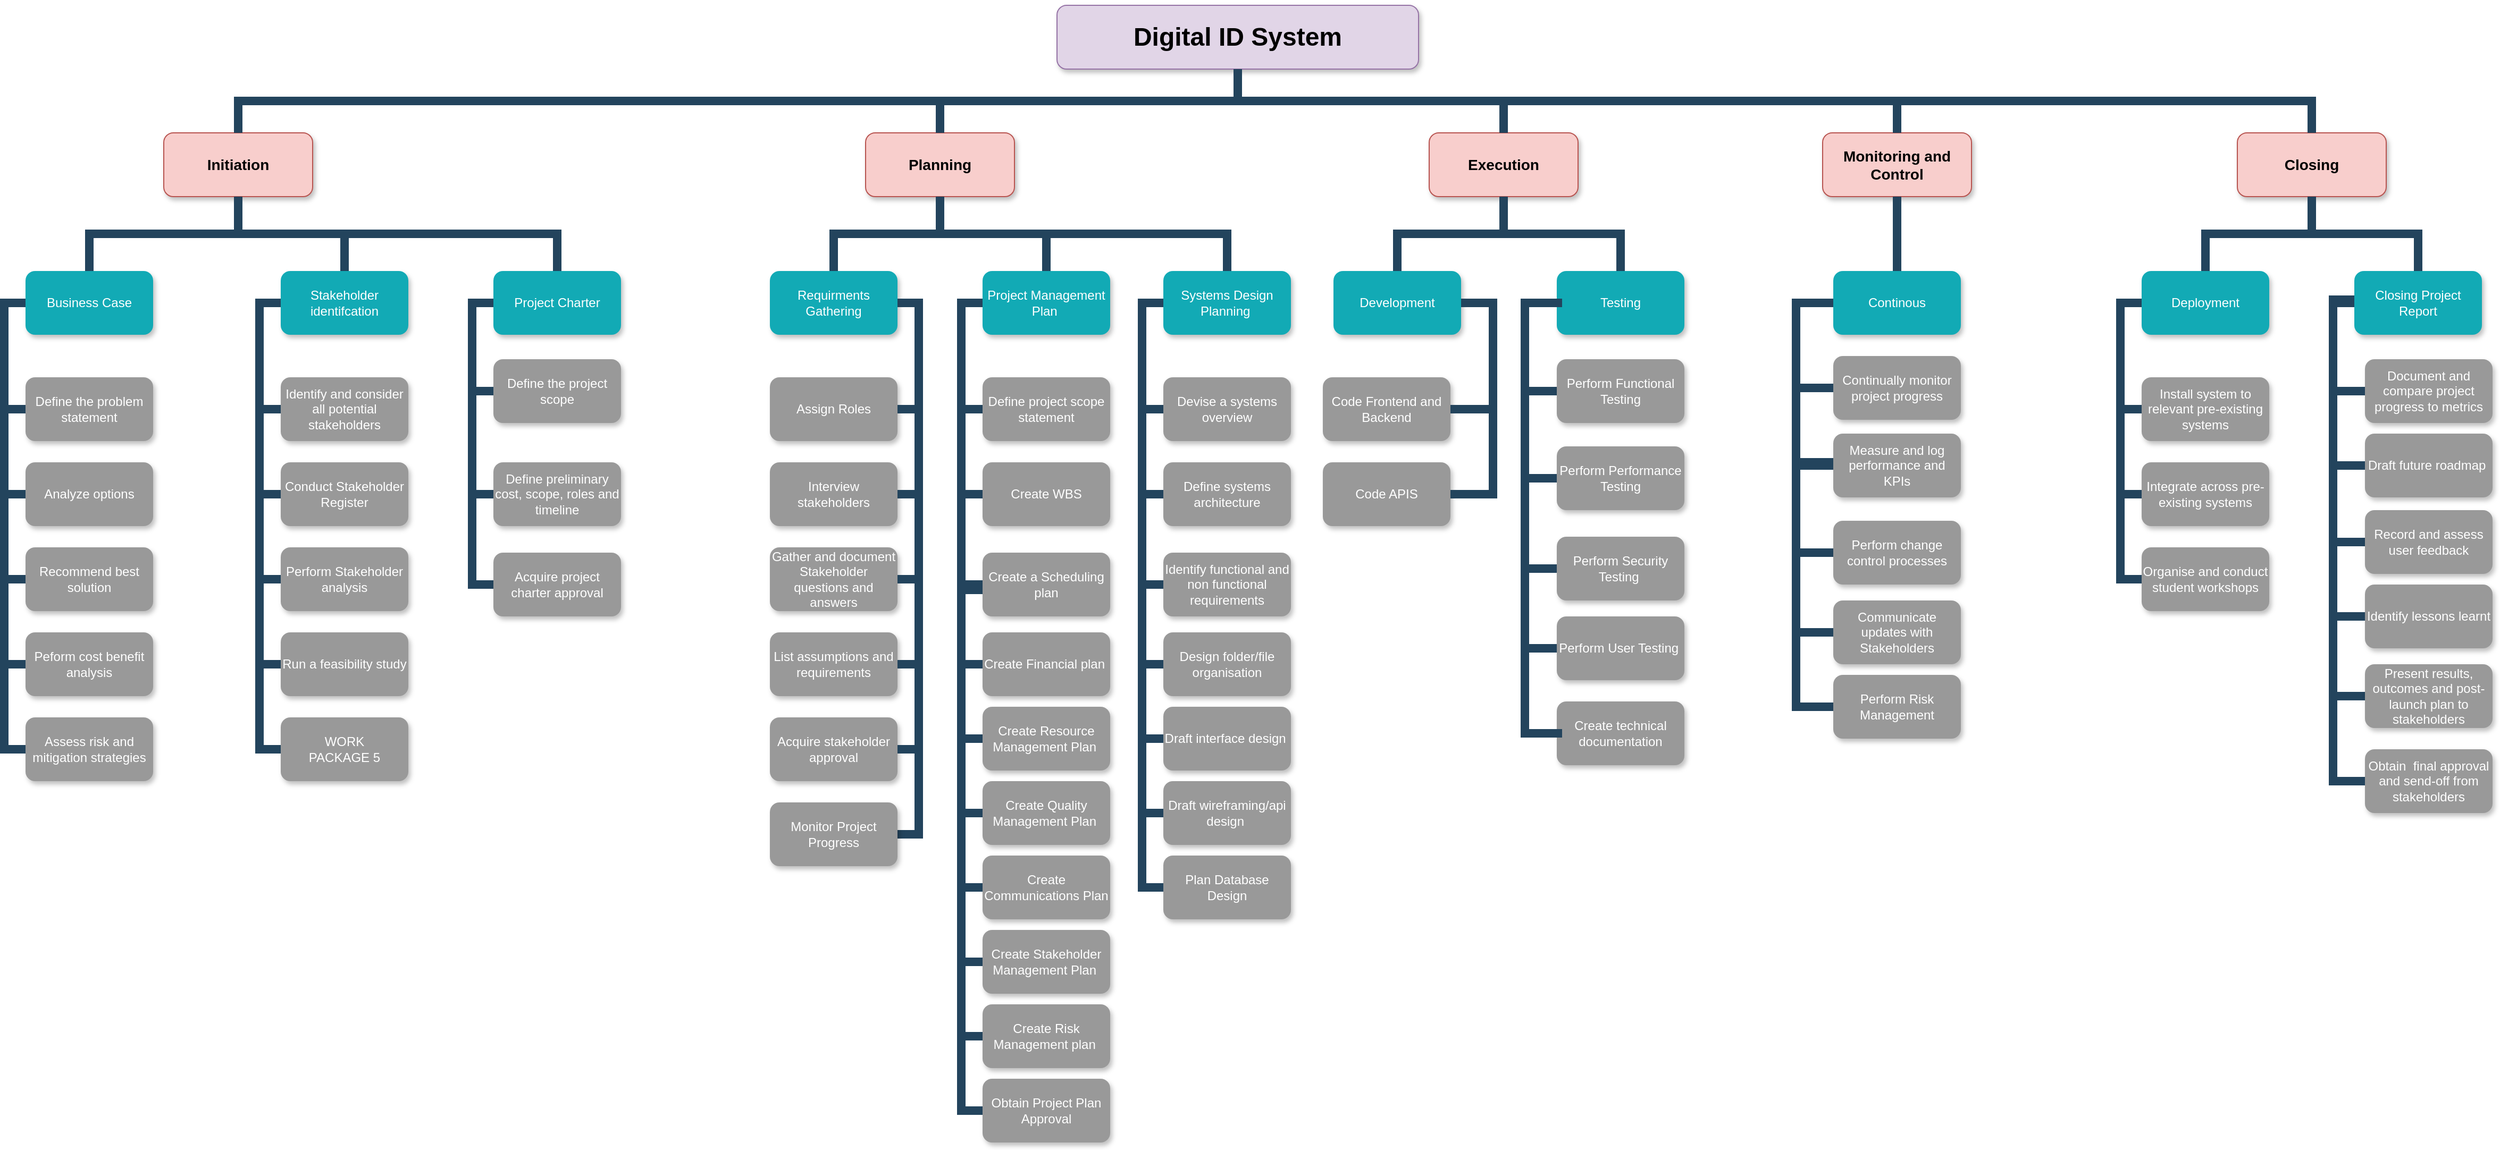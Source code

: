 <mxfile version="28.2.3">
  <diagram name="Page-1" id="64c3da0e-402f-94eb-ee01-a36477274f13">
    <mxGraphModel dx="2824" dy="1470" grid="1" gridSize="10" guides="1" tooltips="1" connect="1" arrows="1" fold="1" page="1" pageScale="1" pageWidth="1169" pageHeight="826" background="none" math="0" shadow="0">
      <root>
        <mxCell id="0" />
        <mxCell id="1" parent="0" />
        <mxCell id="2" value="Digital ID System" style="whiteSpace=wrap;rounded=1;shadow=1;fillColor=#e1d5e7;strokeColor=#9673a6;fontStyle=1;fontSize=24" parent="1" vertex="1">
          <mxGeometry x="1000" y="50" width="340" height="60" as="geometry" />
        </mxCell>
        <mxCell id="3" value="Initiation" style="whiteSpace=wrap;rounded=1;fillColor=#f8cecc;strokeColor=#b85450;shadow=1;fontStyle=1;fontSize=14" parent="1" vertex="1">
          <mxGeometry x="160" y="170.0" width="140" height="60" as="geometry" />
        </mxCell>
        <mxCell id="4" value="Planning" style="whiteSpace=wrap;rounded=1;fillColor=#f8cecc;strokeColor=#b85450;shadow=1;fontStyle=1;fontSize=14" parent="1" vertex="1">
          <mxGeometry x="820" y="170.0" width="140" height="60" as="geometry" />
        </mxCell>
        <mxCell id="6" value="Execution" style="whiteSpace=wrap;rounded=1;fillColor=#f8cecc;strokeColor=#b85450;shadow=1;fontStyle=1;fontSize=14" parent="1" vertex="1">
          <mxGeometry x="1350" y="170.0" width="140" height="60" as="geometry" />
        </mxCell>
        <mxCell id="7" value="Closing" style="whiteSpace=wrap;rounded=1;fillColor=#f8cecc;strokeColor=#b85450;shadow=1;fontStyle=1;fontSize=14" parent="1" vertex="1">
          <mxGeometry x="2110" y="170.0" width="140" height="60" as="geometry" />
        </mxCell>
        <mxCell id="10" value="Business Case" style="whiteSpace=wrap;rounded=1;fillColor=#12AAB5;strokeColor=none;shadow=1;fontColor=#FFFFFF;" parent="1" vertex="1">
          <mxGeometry x="30" y="300.0" width="120" height="60" as="geometry" />
        </mxCell>
        <mxCell id="12" value="Stakeholder identifcation" style="whiteSpace=wrap;rounded=1;fillColor=#12AAB5;strokeColor=none;shadow=1;fontColor=#FFFFFF;" parent="1" vertex="1">
          <mxGeometry x="270" y="300.0" width="120" height="60" as="geometry" />
        </mxCell>
        <mxCell id="23" value="Define the problem statement" style="whiteSpace=wrap;rounded=1;fillColor=#999999;strokeColor=none;shadow=1;fontColor=#FFFFFF;fontStyle=0" parent="1" vertex="1">
          <mxGeometry x="30.0" y="400.0" width="120" height="60" as="geometry" />
        </mxCell>
        <mxCell id="24" value="Analyze options" style="whiteSpace=wrap;rounded=1;fillColor=#999999;strokeColor=none;shadow=1;fontColor=#FFFFFF;fontStyle=0" parent="1" vertex="1">
          <mxGeometry x="30.0" y="480.0" width="120" height="60" as="geometry" />
        </mxCell>
        <mxCell id="25" value="Recommend best solution" style="whiteSpace=wrap;rounded=1;fillColor=#999999;strokeColor=none;shadow=1;fontColor=#FFFFFF;fontStyle=0" parent="1" vertex="1">
          <mxGeometry x="30.0" y="560.0" width="120" height="60" as="geometry" />
        </mxCell>
        <mxCell id="26" value="Peform cost benefit analysis" style="whiteSpace=wrap;rounded=1;fillColor=#999999;strokeColor=none;shadow=1;fontColor=#FFFFFF;fontStyle=0" parent="1" vertex="1">
          <mxGeometry x="30.0" y="640.0" width="120" height="60" as="geometry" />
        </mxCell>
        <mxCell id="27" value="Assess risk and mitigation strategies" style="whiteSpace=wrap;rounded=1;fillColor=#999999;strokeColor=none;shadow=1;fontColor=#FFFFFF;fontStyle=0" parent="1" vertex="1">
          <mxGeometry x="30.0" y="720.0" width="120" height="60" as="geometry" />
        </mxCell>
        <mxCell id="38" value="Identify and consider all potential stakeholders" style="whiteSpace=wrap;rounded=1;fillColor=#999999;strokeColor=none;shadow=1;fontColor=#FFFFFF;fontStyle=0" parent="1" vertex="1">
          <mxGeometry x="270.0" y="400.0" width="120" height="60" as="geometry" />
        </mxCell>
        <mxCell id="39" value="Conduct Stakeholder Register" style="whiteSpace=wrap;rounded=1;fillColor=#999999;strokeColor=none;shadow=1;fontColor=#FFFFFF;fontStyle=0" parent="1" vertex="1">
          <mxGeometry x="270.0" y="480.0" width="120" height="60" as="geometry" />
        </mxCell>
        <mxCell id="40" value="Perform Stakeholder analysis" style="whiteSpace=wrap;rounded=1;fillColor=#999999;strokeColor=none;shadow=1;fontColor=#FFFFFF;fontStyle=0" parent="1" vertex="1">
          <mxGeometry x="270.0" y="560.0" width="120" height="60" as="geometry" />
        </mxCell>
        <mxCell id="41" value="Run a feasibility study" style="whiteSpace=wrap;rounded=1;fillColor=#999999;strokeColor=none;shadow=1;fontColor=#FFFFFF;fontStyle=0" parent="1" vertex="1">
          <mxGeometry x="270.0" y="640.0" width="120" height="60" as="geometry" />
        </mxCell>
        <mxCell id="42" value="WORK&#xa;PACKAGE 5" style="whiteSpace=wrap;rounded=1;fillColor=#999999;strokeColor=none;shadow=1;fontColor=#FFFFFF;fontStyle=0" parent="1" vertex="1">
          <mxGeometry x="270" y="720.0" width="120" height="60" as="geometry" />
        </mxCell>
        <mxCell id="43" value="Requirments Gathering" style="whiteSpace=wrap;rounded=1;fillColor=#12AAB5;strokeColor=none;shadow=1;fontColor=#FFFFFF;" parent="1" vertex="1">
          <mxGeometry x="730.0" y="300.0" width="120" height="60" as="geometry" />
        </mxCell>
        <mxCell id="44" value="Project Management Plan " style="whiteSpace=wrap;rounded=1;fillColor=#12AAB5;strokeColor=none;shadow=1;fontColor=#FFFFFF;" parent="1" vertex="1">
          <mxGeometry x="930.0" y="300.0" width="120" height="60" as="geometry" />
        </mxCell>
        <mxCell id="45" value="Assign Roles" style="whiteSpace=wrap;rounded=1;fillColor=#999999;strokeColor=none;shadow=1;fontColor=#FFFFFF;fontStyle=0" parent="1" vertex="1">
          <mxGeometry x="730.0" y="400.0" width="120" height="60" as="geometry" />
        </mxCell>
        <mxCell id="46" value="Interview stakeholders" style="whiteSpace=wrap;rounded=1;fillColor=#999999;strokeColor=none;shadow=1;fontColor=#FFFFFF;fontStyle=0" parent="1" vertex="1">
          <mxGeometry x="730.0" y="480.0" width="120" height="60" as="geometry" />
        </mxCell>
        <mxCell id="47" value="Gather and document Stakeholder questions and answers" style="whiteSpace=wrap;rounded=1;fillColor=#999999;strokeColor=none;shadow=1;fontColor=#FFFFFF;fontStyle=0" parent="1" vertex="1">
          <mxGeometry x="730.0" y="560.0" width="120" height="60" as="geometry" />
        </mxCell>
        <mxCell id="48" value="List assumptions and requirements" style="whiteSpace=wrap;rounded=1;fillColor=#999999;strokeColor=none;shadow=1;fontColor=#FFFFFF;fontStyle=0" parent="1" vertex="1">
          <mxGeometry x="730" y="640.0" width="120" height="60" as="geometry" />
        </mxCell>
        <mxCell id="49" value="Acquire stakeholder approval" style="whiteSpace=wrap;rounded=1;fillColor=#999999;strokeColor=none;shadow=1;fontColor=#FFFFFF;fontStyle=0" parent="1" vertex="1">
          <mxGeometry x="730.0" y="720.0" width="120" height="60" as="geometry" />
        </mxCell>
        <mxCell id="50" value="Define project scope statement" style="whiteSpace=wrap;rounded=1;fillColor=#999999;strokeColor=none;shadow=1;fontColor=#FFFFFF;fontStyle=0" parent="1" vertex="1">
          <mxGeometry x="930.0" y="400.0" width="120" height="60" as="geometry" />
        </mxCell>
        <mxCell id="51" value="Create WBS" style="whiteSpace=wrap;rounded=1;fillColor=#999999;strokeColor=none;shadow=1;fontColor=#FFFFFF;fontStyle=0" parent="1" vertex="1">
          <mxGeometry x="930.0" y="480.0" width="120" height="60" as="geometry" />
        </mxCell>
        <mxCell id="52" value="Create Communications Plan" style="whiteSpace=wrap;rounded=1;fillColor=#999999;strokeColor=none;shadow=1;fontColor=#FFFFFF;fontStyle=0" parent="1" vertex="1">
          <mxGeometry x="930.0" y="850.0" width="120" height="60" as="geometry" />
        </mxCell>
        <mxCell id="53" value="Create Financial plan " style="whiteSpace=wrap;rounded=1;fillColor=#999999;strokeColor=none;shadow=1;fontColor=#FFFFFF;fontStyle=0" parent="1" vertex="1">
          <mxGeometry x="930.0" y="640.0" width="120" height="60" as="geometry" />
        </mxCell>
        <mxCell id="54" value="Create a Scheduling plan" style="whiteSpace=wrap;rounded=1;fillColor=#999999;strokeColor=none;shadow=1;fontColor=#FFFFFF;fontStyle=0" parent="1" vertex="1">
          <mxGeometry x="930.0" y="565.0" width="120" height="60" as="geometry" />
        </mxCell>
        <mxCell id="103" value="" style="edgeStyle=elbowEdgeStyle;elbow=vertical;rounded=0;fontColor=#000000;endArrow=none;endFill=0;strokeWidth=8;strokeColor=#23445D;" parent="1" source="3" target="10" edge="1">
          <mxGeometry width="100" height="100" relative="1" as="geometry">
            <mxPoint x="20" y="290" as="sourcePoint" />
            <mxPoint x="120" y="190" as="targetPoint" />
          </mxGeometry>
        </mxCell>
        <mxCell id="104" value="" style="edgeStyle=elbowEdgeStyle;elbow=vertical;rounded=0;fontColor=#000000;endArrow=none;endFill=0;strokeWidth=8;strokeColor=#23445D;" parent="1" source="3" target="12" edge="1">
          <mxGeometry width="100" height="100" relative="1" as="geometry">
            <mxPoint x="360" y="290" as="sourcePoint" />
            <mxPoint x="460" y="190" as="targetPoint" />
          </mxGeometry>
        </mxCell>
        <mxCell id="105" value="" style="edgeStyle=elbowEdgeStyle;elbow=horizontal;rounded=0;fontColor=#000000;endArrow=none;endFill=0;strokeWidth=8;strokeColor=#23445D;" parent="1" source="10" target="23" edge="1">
          <mxGeometry width="100" height="100" relative="1" as="geometry">
            <mxPoint x="-30" y="480" as="sourcePoint" />
            <mxPoint x="70" y="380" as="targetPoint" />
            <Array as="points">
              <mxPoint x="10" y="380" />
            </Array>
          </mxGeometry>
        </mxCell>
        <mxCell id="106" value="" style="edgeStyle=elbowEdgeStyle;elbow=horizontal;rounded=0;fontColor=#000000;endArrow=none;endFill=0;strokeWidth=8;strokeColor=#23445D;" parent="1" source="10" target="24" edge="1">
          <mxGeometry width="100" height="100" relative="1" as="geometry">
            <mxPoint x="40" y="340" as="sourcePoint" />
            <mxPoint x="40" y="440" as="targetPoint" />
            <Array as="points">
              <mxPoint x="10" y="400" />
            </Array>
          </mxGeometry>
        </mxCell>
        <mxCell id="107" value="" style="edgeStyle=elbowEdgeStyle;elbow=horizontal;rounded=0;fontColor=#000000;endArrow=none;endFill=0;strokeWidth=8;strokeColor=#23445D;" parent="1" source="10" target="27" edge="1">
          <mxGeometry width="100" height="100" relative="1" as="geometry">
            <mxPoint x="40" y="340" as="sourcePoint" />
            <mxPoint x="40" y="440" as="targetPoint" />
            <Array as="points">
              <mxPoint x="10" y="540" />
            </Array>
          </mxGeometry>
        </mxCell>
        <mxCell id="109" value="" style="edgeStyle=elbowEdgeStyle;elbow=horizontal;rounded=0;fontColor=#000000;endArrow=none;endFill=0;strokeWidth=8;strokeColor=#23445D;" parent="1" source="10" target="26" edge="1">
          <mxGeometry width="100" height="100" relative="1" as="geometry">
            <mxPoint x="60" y="360" as="sourcePoint" />
            <mxPoint x="60" y="460" as="targetPoint" />
            <Array as="points">
              <mxPoint x="10" y="410" />
            </Array>
          </mxGeometry>
        </mxCell>
        <mxCell id="110" value="" style="edgeStyle=elbowEdgeStyle;elbow=horizontal;rounded=0;fontColor=#000000;endArrow=none;endFill=0;strokeWidth=8;strokeColor=#23445D;" parent="1" source="10" target="25" edge="1">
          <mxGeometry width="100" height="100" relative="1" as="geometry">
            <mxPoint x="70" y="370" as="sourcePoint" />
            <mxPoint x="70" y="470" as="targetPoint" />
            <Array as="points">
              <mxPoint x="10" y="430" />
            </Array>
          </mxGeometry>
        </mxCell>
        <mxCell id="111" value="" style="edgeStyle=elbowEdgeStyle;elbow=horizontal;rounded=0;fontColor=#000000;endArrow=none;endFill=0;strokeWidth=8;strokeColor=#23445D;" parent="1" target="38" edge="1">
          <mxGeometry width="100" height="100" relative="1" as="geometry">
            <mxPoint x="260" y="330.0" as="sourcePoint" />
            <mxPoint x="260" y="430.0" as="targetPoint" />
            <Array as="points">
              <mxPoint x="250" y="380" />
            </Array>
          </mxGeometry>
        </mxCell>
        <mxCell id="112" value="" style="edgeStyle=elbowEdgeStyle;elbow=horizontal;rounded=0;fontColor=#000000;endArrow=none;endFill=0;strokeWidth=8;strokeColor=#23445D;" parent="1" source="12" target="39" edge="1">
          <mxGeometry width="100" height="100" relative="1" as="geometry">
            <mxPoint x="260" y="330.0" as="sourcePoint" />
            <mxPoint x="260" y="510.0" as="targetPoint" />
            <Array as="points">
              <mxPoint x="250" y="420" />
            </Array>
          </mxGeometry>
        </mxCell>
        <mxCell id="113" value="" style="edgeStyle=elbowEdgeStyle;elbow=horizontal;rounded=0;fontColor=#000000;endArrow=none;endFill=0;strokeWidth=8;strokeColor=#23445D;" parent="1" source="12" target="42" edge="1">
          <mxGeometry width="100" height="100" relative="1" as="geometry">
            <mxPoint x="260" y="330.0" as="sourcePoint" />
            <mxPoint x="260.0" y="750.0" as="targetPoint" />
            <Array as="points">
              <mxPoint x="250" y="540" />
            </Array>
          </mxGeometry>
        </mxCell>
        <mxCell id="114" value="" style="edgeStyle=elbowEdgeStyle;elbow=horizontal;rounded=0;fontColor=#000000;endArrow=none;endFill=0;strokeWidth=8;strokeColor=#23445D;" parent="1" source="12" target="41" edge="1">
          <mxGeometry width="100" height="100" relative="1" as="geometry">
            <mxPoint x="260" y="330.0" as="sourcePoint" />
            <mxPoint x="260.0" y="670.0" as="targetPoint" />
            <Array as="points">
              <mxPoint x="250" y="500" />
            </Array>
          </mxGeometry>
        </mxCell>
        <mxCell id="115" value="" style="edgeStyle=elbowEdgeStyle;elbow=horizontal;rounded=0;fontColor=#000000;endArrow=none;endFill=0;strokeWidth=8;strokeColor=#23445D;" parent="1" source="12" target="40" edge="1">
          <mxGeometry width="100" height="100" relative="1" as="geometry">
            <mxPoint x="260" y="330.0" as="sourcePoint" />
            <mxPoint x="260" y="590.0" as="targetPoint" />
            <Array as="points">
              <mxPoint x="250" y="460" />
            </Array>
          </mxGeometry>
        </mxCell>
        <mxCell id="116" value="" style="edgeStyle=elbowEdgeStyle;elbow=vertical;rounded=0;fontColor=#000000;endArrow=none;endFill=0;strokeWidth=8;strokeColor=#23445D;" parent="1" source="4" target="43" edge="1">
          <mxGeometry width="100" height="100" relative="1" as="geometry">
            <mxPoint x="530" y="240.0" as="sourcePoint" />
            <mxPoint x="430" y="310" as="targetPoint" />
          </mxGeometry>
        </mxCell>
        <mxCell id="117" value="" style="edgeStyle=elbowEdgeStyle;elbow=vertical;rounded=0;fontColor=#000000;endArrow=none;endFill=0;strokeWidth=8;strokeColor=#23445D;" parent="1" source="4" target="44" edge="1">
          <mxGeometry width="100" height="100" relative="1" as="geometry">
            <mxPoint x="530" y="240.0" as="sourcePoint" />
            <mxPoint x="630" y="310" as="targetPoint" />
          </mxGeometry>
        </mxCell>
        <mxCell id="118" value="" style="edgeStyle=elbowEdgeStyle;elbow=horizontal;rounded=0;fontColor=#000000;endArrow=none;endFill=0;strokeWidth=8;strokeColor=#23445D;" parent="1" source="43" target="45" edge="1">
          <mxGeometry width="100" height="100" relative="1" as="geometry">
            <mxPoint x="870" y="330.0" as="sourcePoint" />
            <mxPoint x="880.0" y="430" as="targetPoint" />
            <Array as="points">
              <mxPoint x="870" y="380" />
            </Array>
          </mxGeometry>
        </mxCell>
        <mxCell id="119" value="" style="edgeStyle=elbowEdgeStyle;elbow=horizontal;rounded=0;fontColor=#000000;endArrow=none;endFill=0;strokeWidth=8;strokeColor=#23445D;" parent="1" source="43" target="46" edge="1">
          <mxGeometry width="100" height="100" relative="1" as="geometry">
            <mxPoint x="880" y="330" as="sourcePoint" />
            <mxPoint x="880.0" y="510" as="targetPoint" />
            <Array as="points">
              <mxPoint x="870" y="420" />
            </Array>
          </mxGeometry>
        </mxCell>
        <mxCell id="120" value="" style="edgeStyle=elbowEdgeStyle;elbow=horizontal;rounded=0;fontColor=#000000;endArrow=none;endFill=0;strokeWidth=8;strokeColor=#23445D;" parent="1" source="43" target="49" edge="1">
          <mxGeometry width="100" height="100" relative="1" as="geometry">
            <mxPoint x="880" y="330" as="sourcePoint" />
            <mxPoint x="880" y="750" as="targetPoint" />
            <Array as="points">
              <mxPoint x="870" y="550" />
            </Array>
          </mxGeometry>
        </mxCell>
        <mxCell id="121" value="" style="edgeStyle=elbowEdgeStyle;elbow=horizontal;rounded=0;fontColor=#000000;endArrow=none;endFill=0;strokeWidth=8;strokeColor=#23445D;" parent="1" source="43" target="48" edge="1">
          <mxGeometry width="100" height="100" relative="1" as="geometry">
            <mxPoint x="880" y="330" as="sourcePoint" />
            <mxPoint x="880" y="670" as="targetPoint" />
            <Array as="points">
              <mxPoint x="870" y="500" />
            </Array>
          </mxGeometry>
        </mxCell>
        <mxCell id="122" value="" style="edgeStyle=elbowEdgeStyle;elbow=horizontal;rounded=0;fontColor=#000000;endArrow=none;endFill=0;strokeWidth=8;strokeColor=#23445D;" parent="1" source="43" target="47" edge="1">
          <mxGeometry width="100" height="100" relative="1" as="geometry">
            <mxPoint x="880" y="330" as="sourcePoint" />
            <mxPoint x="880.0" y="590" as="targetPoint" />
            <Array as="points">
              <mxPoint x="870" y="470" />
            </Array>
          </mxGeometry>
        </mxCell>
        <mxCell id="123" value="" style="edgeStyle=elbowEdgeStyle;elbow=horizontal;rounded=0;fontColor=#000000;endArrow=none;endFill=0;strokeWidth=8;strokeColor=#23445D;" parent="1" source="44" target="50" edge="1">
          <mxGeometry width="100" height="100" relative="1" as="geometry">
            <mxPoint x="900" y="330.0" as="sourcePoint" />
            <mxPoint x="910.0" y="430" as="targetPoint" />
            <Array as="points">
              <mxPoint x="910" y="380" />
            </Array>
          </mxGeometry>
        </mxCell>
        <mxCell id="124" value="" style="edgeStyle=elbowEdgeStyle;elbow=horizontal;rounded=0;fontColor=#000000;endArrow=none;endFill=0;strokeWidth=8;strokeColor=#23445D;" parent="1" source="44" target="51" edge="1">
          <mxGeometry width="100" height="100" relative="1" as="geometry">
            <mxPoint x="910" y="330" as="sourcePoint" />
            <mxPoint x="910.0" y="510" as="targetPoint" />
            <Array as="points">
              <mxPoint x="910" y="420" />
            </Array>
          </mxGeometry>
        </mxCell>
        <mxCell id="125" value="" style="edgeStyle=elbowEdgeStyle;elbow=horizontal;rounded=0;fontColor=#000000;endArrow=none;endFill=0;strokeWidth=8;strokeColor=#23445D;entryX=0;entryY=0.5;entryDx=0;entryDy=0;" parent="1" source="44" target="UDm7uPqvjJfqhUoOwtDz-242" edge="1">
          <mxGeometry width="100" height="100" relative="1" as="geometry">
            <mxPoint x="910" y="330" as="sourcePoint" />
            <mxPoint x="920" y="740" as="targetPoint" />
            <Array as="points">
              <mxPoint x="910" y="540" />
            </Array>
          </mxGeometry>
        </mxCell>
        <mxCell id="126" value="" style="edgeStyle=elbowEdgeStyle;elbow=horizontal;rounded=0;fontColor=#000000;endArrow=none;endFill=0;strokeWidth=8;strokeColor=#23445D;" parent="1" source="44" target="53" edge="1">
          <mxGeometry width="100" height="100" relative="1" as="geometry">
            <mxPoint x="910" y="330" as="sourcePoint" />
            <mxPoint x="910" y="670" as="targetPoint" />
            <Array as="points">
              <mxPoint x="910" y="500" />
            </Array>
          </mxGeometry>
        </mxCell>
        <mxCell id="127" value="" style="edgeStyle=elbowEdgeStyle;elbow=horizontal;rounded=0;fontColor=#000000;endArrow=none;endFill=0;strokeWidth=8;strokeColor=#23445D;entryX=0;entryY=0.5;entryDx=0;entryDy=0;" parent="1" source="44" target="54" edge="1">
          <mxGeometry width="100" height="100" relative="1" as="geometry">
            <mxPoint x="910" y="330" as="sourcePoint" />
            <mxPoint x="930" y="595" as="targetPoint" />
            <Array as="points">
              <mxPoint x="910" y="470" />
            </Array>
          </mxGeometry>
        </mxCell>
        <mxCell id="134" value="Development" style="whiteSpace=wrap;rounded=1;fillColor=#12AAB5;strokeColor=none;shadow=1;fontColor=#FFFFFF;" parent="1" vertex="1">
          <mxGeometry x="1260.0" y="300.0" width="120" height="60" as="geometry" />
        </mxCell>
        <mxCell id="140" value="Code Frontend and Backend" style="whiteSpace=wrap;rounded=1;fillColor=#999999;strokeColor=none;shadow=1;fontColor=#FFFFFF;fontStyle=0" parent="1" vertex="1">
          <mxGeometry x="1250.0" y="400.0" width="120" height="60" as="geometry" />
        </mxCell>
        <mxCell id="141" value="Code APIS" style="whiteSpace=wrap;rounded=1;fillColor=#999999;strokeColor=none;shadow=1;fontColor=#FFFFFF;fontStyle=0" parent="1" vertex="1">
          <mxGeometry x="1250.0" y="480.0" width="120" height="60" as="geometry" />
        </mxCell>
        <mxCell id="150" value="" style="edgeStyle=elbowEdgeStyle;elbow=horizontal;rounded=0;fontColor=#000000;endArrow=none;endFill=0;strokeWidth=8;strokeColor=#23445D;" parent="1" source="134" target="140" edge="1">
          <mxGeometry width="100" height="100" relative="1" as="geometry">
            <mxPoint x="1430" y="330.0" as="sourcePoint" />
            <mxPoint x="1440.0" y="430" as="targetPoint" />
            <Array as="points">
              <mxPoint x="1410" y="370" />
              <mxPoint x="1440" y="380" />
            </Array>
          </mxGeometry>
        </mxCell>
        <mxCell id="151" value="" style="edgeStyle=elbowEdgeStyle;elbow=horizontal;rounded=0;fontColor=#000000;endArrow=none;endFill=0;strokeWidth=8;strokeColor=#23445D;" parent="1" source="134" target="141" edge="1">
          <mxGeometry width="100" height="100" relative="1" as="geometry">
            <mxPoint x="1440" y="330" as="sourcePoint" />
            <mxPoint x="1440.0" y="510" as="targetPoint" />
            <Array as="points">
              <mxPoint x="1410" y="330" />
              <mxPoint x="1440" y="420" />
            </Array>
          </mxGeometry>
        </mxCell>
        <mxCell id="155" value="Deployment" style="whiteSpace=wrap;rounded=1;fillColor=#12AAB5;strokeColor=none;shadow=1;fontColor=#FFFFFF;" parent="1" vertex="1">
          <mxGeometry x="2020.0" y="300.0" width="120" height="60" as="geometry" />
        </mxCell>
        <mxCell id="156" value="Closing Project Report" style="whiteSpace=wrap;rounded=1;fillColor=#12AAB5;strokeColor=none;shadow=1;fontColor=#FFFFFF;" parent="1" vertex="1">
          <mxGeometry x="2220" y="300.0" width="120" height="60" as="geometry" />
        </mxCell>
        <mxCell id="157" value="Install system to relevant pre-existing systems" style="whiteSpace=wrap;rounded=1;fillColor=#999999;strokeColor=none;shadow=1;fontColor=#FFFFFF;fontStyle=0" parent="1" vertex="1">
          <mxGeometry x="2020.0" y="400.0" width="120" height="60" as="geometry" />
        </mxCell>
        <mxCell id="158" value="Integrate across pre-existing systems" style="whiteSpace=wrap;rounded=1;fillColor=#999999;strokeColor=none;shadow=1;fontColor=#FFFFFF;fontStyle=0" parent="1" vertex="1">
          <mxGeometry x="2020" y="480.0" width="120" height="60" as="geometry" />
        </mxCell>
        <mxCell id="159" value="Organise and conduct student workshops" style="whiteSpace=wrap;rounded=1;fillColor=#999999;strokeColor=none;shadow=1;fontColor=#FFFFFF;fontStyle=0" parent="1" vertex="1">
          <mxGeometry x="2020.0" y="560.0" width="120" height="60" as="geometry" />
        </mxCell>
        <mxCell id="162" value="Document and compare project progress to metrics" style="whiteSpace=wrap;rounded=1;fillColor=#999999;strokeColor=none;shadow=1;fontColor=#FFFFFF;fontStyle=0" parent="1" vertex="1">
          <mxGeometry x="2230.0" y="383.0" width="120" height="60" as="geometry" />
        </mxCell>
        <mxCell id="163" value="Identify lessons learnt" style="whiteSpace=wrap;rounded=1;fillColor=#999999;strokeColor=none;shadow=1;fontColor=#FFFFFF;fontStyle=0" parent="1" vertex="1">
          <mxGeometry x="2230.0" y="595.0" width="120" height="60" as="geometry" />
        </mxCell>
        <mxCell id="164" value="Obtain  final approval and send-off from stakeholders" style="whiteSpace=wrap;rounded=1;fillColor=#999999;strokeColor=none;shadow=1;fontColor=#FFFFFF;fontStyle=0" parent="1" vertex="1">
          <mxGeometry x="2230.0" y="750.0" width="120" height="60" as="geometry" />
        </mxCell>
        <mxCell id="167" value="" style="edgeStyle=elbowEdgeStyle;elbow=horizontal;rounded=0;fontColor=#000000;endArrow=none;endFill=0;strokeWidth=8;strokeColor=#23445D;" parent="1" source="155" target="157" edge="1">
          <mxGeometry width="100" height="100" relative="1" as="geometry">
            <mxPoint x="2000" y="330.0" as="sourcePoint" />
            <mxPoint x="2010.0" y="430.0" as="targetPoint" />
            <Array as="points">
              <mxPoint x="2000" y="380.0" />
            </Array>
          </mxGeometry>
        </mxCell>
        <mxCell id="168" value="" style="edgeStyle=elbowEdgeStyle;elbow=horizontal;rounded=0;fontColor=#000000;endArrow=none;endFill=0;strokeWidth=8;strokeColor=#23445D;" parent="1" source="155" target="158" edge="1">
          <mxGeometry width="100" height="100" relative="1" as="geometry">
            <mxPoint x="2010" y="330.0" as="sourcePoint" />
            <mxPoint x="2010.0" y="510.0" as="targetPoint" />
            <Array as="points">
              <mxPoint x="2000" y="420.0" />
            </Array>
          </mxGeometry>
        </mxCell>
        <mxCell id="169" value="" style="edgeStyle=elbowEdgeStyle;elbow=horizontal;rounded=0;fontColor=#000000;endArrow=none;endFill=0;strokeWidth=8;strokeColor=#23445D;" parent="1" source="155" edge="1">
          <mxGeometry width="100" height="100" relative="1" as="geometry">
            <mxPoint x="2010" y="330.0" as="sourcePoint" />
            <mxPoint x="2020" y="590" as="targetPoint" />
            <Array as="points">
              <mxPoint x="2000" y="550.0" />
            </Array>
          </mxGeometry>
        </mxCell>
        <mxCell id="171" value="" style="edgeStyle=elbowEdgeStyle;elbow=horizontal;rounded=0;fontColor=#000000;endArrow=none;endFill=0;strokeWidth=8;strokeColor=#23445D;" parent="1" source="155" target="159" edge="1">
          <mxGeometry width="100" height="100" relative="1" as="geometry">
            <mxPoint x="2010" y="330.0" as="sourcePoint" />
            <mxPoint x="2010.0" y="590.0" as="targetPoint" />
            <Array as="points">
              <mxPoint x="2000" y="470.0" />
            </Array>
          </mxGeometry>
        </mxCell>
        <mxCell id="172" value="" style="edgeStyle=elbowEdgeStyle;elbow=horizontal;rounded=0;fontColor=#000000;endArrow=none;endFill=0;strokeWidth=8;strokeColor=#23445D;" parent="1" source="156" target="162" edge="1">
          <mxGeometry width="100" height="100" relative="1" as="geometry">
            <mxPoint x="2190" y="330.0" as="sourcePoint" />
            <mxPoint x="2200.0" y="430.0" as="targetPoint" />
            <Array as="points">
              <mxPoint x="2200" y="380.0" />
            </Array>
          </mxGeometry>
        </mxCell>
        <mxCell id="173" value="" style="edgeStyle=elbowEdgeStyle;elbow=horizontal;rounded=0;fontColor=#000000;endArrow=none;endFill=0;strokeWidth=8;strokeColor=#23445D;" parent="1" source="156" target="163" edge="1">
          <mxGeometry width="100" height="100" relative="1" as="geometry">
            <mxPoint x="2200" y="330.0" as="sourcePoint" />
            <mxPoint x="2200" y="510.0" as="targetPoint" />
            <Array as="points">
              <mxPoint x="2200" y="420.0" />
            </Array>
          </mxGeometry>
        </mxCell>
        <mxCell id="175" value="" style="edgeStyle=elbowEdgeStyle;elbow=horizontal;rounded=0;fontColor=#000000;endArrow=none;endFill=0;strokeWidth=8;strokeColor=#23445D;entryX=0;entryY=0.5;entryDx=0;entryDy=0;" parent="1" source="156" target="UDm7uPqvjJfqhUoOwtDz-281" edge="1">
          <mxGeometry width="100" height="100" relative="1" as="geometry">
            <mxPoint x="2200" y="330.0" as="sourcePoint" />
            <mxPoint x="2220" y="600" as="targetPoint" />
            <Array as="points">
              <mxPoint x="2200" y="500.0" />
            </Array>
          </mxGeometry>
        </mxCell>
        <mxCell id="176" value="" style="edgeStyle=elbowEdgeStyle;elbow=horizontal;rounded=0;fontColor=#000000;endArrow=none;endFill=0;strokeWidth=8;strokeColor=#23445D;" parent="1" source="156" target="164" edge="1">
          <mxGeometry width="100" height="100" relative="1" as="geometry">
            <mxPoint x="2200" y="330.0" as="sourcePoint" />
            <mxPoint x="2200" y="590.0" as="targetPoint" />
            <Array as="points">
              <mxPoint x="2200" y="470.0" />
            </Array>
          </mxGeometry>
        </mxCell>
        <mxCell id="221" value="" style="edgeStyle=elbowEdgeStyle;elbow=vertical;rounded=0;fontColor=#000000;endArrow=none;endFill=0;strokeWidth=8;strokeColor=#23445D;" parent="1" source="6" edge="1">
          <mxGeometry width="100" height="100" relative="1" as="geometry">
            <mxPoint x="1230" y="270" as="sourcePoint" />
            <mxPoint x="1320" y="300" as="targetPoint" />
          </mxGeometry>
        </mxCell>
        <mxCell id="222" value="" style="edgeStyle=elbowEdgeStyle;elbow=vertical;rounded=0;fontColor=#000000;endArrow=none;endFill=0;strokeWidth=8;strokeColor=#23445D;" parent="1" source="6" target="134" edge="1">
          <mxGeometry width="100" height="100" relative="1" as="geometry">
            <mxPoint x="1480" y="280" as="sourcePoint" />
            <mxPoint x="1580" y="180" as="targetPoint" />
          </mxGeometry>
        </mxCell>
        <mxCell id="223" value="" style="edgeStyle=elbowEdgeStyle;elbow=vertical;rounded=0;fontColor=#000000;endArrow=none;endFill=0;strokeWidth=8;strokeColor=#23445D;" parent="1" source="7" target="155" edge="1">
          <mxGeometry width="100" height="100" relative="1" as="geometry">
            <mxPoint x="2180" y="300" as="sourcePoint" />
            <mxPoint x="2080" y="190" as="targetPoint" />
          </mxGeometry>
        </mxCell>
        <mxCell id="224" value="" style="edgeStyle=elbowEdgeStyle;elbow=vertical;rounded=0;fontColor=#000000;endArrow=none;endFill=0;strokeWidth=8;strokeColor=#23445D;" parent="1" source="7" target="156" edge="1">
          <mxGeometry width="100" height="100" relative="1" as="geometry">
            <mxPoint x="2270" y="290" as="sourcePoint" />
            <mxPoint x="2370" y="190" as="targetPoint" />
          </mxGeometry>
        </mxCell>
        <mxCell id="229" value="" style="edgeStyle=elbowEdgeStyle;elbow=vertical;rounded=0;fontColor=#000000;endArrow=none;endFill=0;strokeWidth=8;strokeColor=#23445D;" parent="1" source="2" target="3" edge="1">
          <mxGeometry width="100" height="100" relative="1" as="geometry">
            <mxPoint x="540" y="140" as="sourcePoint" />
            <mxPoint x="640" y="40" as="targetPoint" />
          </mxGeometry>
        </mxCell>
        <mxCell id="230" value="" style="edgeStyle=elbowEdgeStyle;elbow=vertical;rounded=0;fontColor=#000000;endArrow=none;endFill=0;strokeWidth=8;strokeColor=#23445D;" parent="1" source="2" target="4" edge="1">
          <mxGeometry width="100" height="100" relative="1" as="geometry">
            <mxPoint x="550" y="150" as="sourcePoint" />
            <mxPoint x="650" y="50" as="targetPoint" />
          </mxGeometry>
        </mxCell>
        <mxCell id="231" value="" style="edgeStyle=elbowEdgeStyle;elbow=vertical;rounded=0;fontColor=#000000;endArrow=none;endFill=0;strokeWidth=8;strokeColor=#23445D;" parent="1" source="2" target="6" edge="1">
          <mxGeometry width="100" height="100" relative="1" as="geometry">
            <mxPoint x="560" y="160" as="sourcePoint" />
            <mxPoint x="660" y="60" as="targetPoint" />
          </mxGeometry>
        </mxCell>
        <mxCell id="232" value="" style="edgeStyle=elbowEdgeStyle;elbow=vertical;rounded=0;fontColor=#000000;endArrow=none;endFill=0;strokeWidth=8;strokeColor=#23445D;" parent="1" source="2" target="7" edge="1">
          <mxGeometry width="100" height="100" relative="1" as="geometry">
            <mxPoint x="570" y="170" as="sourcePoint" />
            <mxPoint x="670" y="70" as="targetPoint" />
          </mxGeometry>
        </mxCell>
        <mxCell id="uXlrE-sXu8aR9g4mKxPh-234" value="Project Charter" style="whiteSpace=wrap;html=1;fillColor=#12AAB5;strokeColor=none;fontColor=#FFFFFF;rounded=1;shadow=1;" parent="1" vertex="1">
          <mxGeometry x="470" y="300.0" width="120" height="60" as="geometry" />
        </mxCell>
        <mxCell id="uXlrE-sXu8aR9g4mKxPh-236" value="" style="edgeStyle=elbowEdgeStyle;elbow=vertical;rounded=0;fontColor=#000000;endArrow=none;endFill=0;strokeWidth=8;strokeColor=#23445D;entryX=0.5;entryY=0;entryDx=0;entryDy=0;" parent="1" target="uXlrE-sXu8aR9g4mKxPh-234" edge="1">
          <mxGeometry width="100" height="100" relative="1" as="geometry">
            <mxPoint x="230" y="230" as="sourcePoint" />
            <mxPoint x="340" y="310" as="targetPoint" />
          </mxGeometry>
        </mxCell>
        <mxCell id="uXlrE-sXu8aR9g4mKxPh-237" value="" style="edgeStyle=elbowEdgeStyle;elbow=horizontal;rounded=0;fontColor=#000000;endArrow=none;endFill=0;strokeWidth=8;strokeColor=#23445D;entryX=0;entryY=0.5;entryDx=0;entryDy=0;" parent="1" edge="1" target="UDm7uPqvjJfqhUoOwtDz-234">
          <mxGeometry width="100" height="100" relative="1" as="geometry">
            <mxPoint x="470" y="330" as="sourcePoint" />
            <mxPoint x="470" y="510" as="targetPoint" />
            <Array as="points">
              <mxPoint x="450" y="460" />
            </Array>
          </mxGeometry>
        </mxCell>
        <mxCell id="uXlrE-sXu8aR9g4mKxPh-264" value="Draft future roadmap " style="whiteSpace=wrap;rounded=1;fillColor=#999999;strokeColor=none;shadow=1;fontColor=#FFFFFF;fontStyle=0" parent="1" vertex="1">
          <mxGeometry x="2230" y="453.0" width="120" height="60" as="geometry" />
        </mxCell>
        <mxCell id="uXlrE-sXu8aR9g4mKxPh-288" value="Perform Performance Testing" style="whiteSpace=wrap;rounded=1;fillColor=#999999;strokeColor=none;shadow=1;fontColor=#FFFFFF;fontStyle=0" parent="1" vertex="1">
          <mxGeometry x="1470.0" y="465.0" width="120" height="60" as="geometry" />
        </mxCell>
        <mxCell id="uXlrE-sXu8aR9g4mKxPh-289" value="Perform Security Testing " style="whiteSpace=wrap;rounded=1;fillColor=#999999;strokeColor=none;shadow=1;fontColor=#FFFFFF;fontStyle=0" parent="1" vertex="1">
          <mxGeometry x="1470.0" y="550.0" width="120" height="60" as="geometry" />
        </mxCell>
        <mxCell id="uXlrE-sXu8aR9g4mKxPh-290" value="Perform User Testing " style="whiteSpace=wrap;rounded=1;fillColor=#999999;strokeColor=none;shadow=1;fontColor=#FFFFFF;fontStyle=0" parent="1" vertex="1">
          <mxGeometry x="1470.0" y="625.0" width="120" height="60" as="geometry" />
        </mxCell>
        <mxCell id="uXlrE-sXu8aR9g4mKxPh-291" value="Create technical documentation" style="whiteSpace=wrap;rounded=1;fillColor=#999999;strokeColor=none;shadow=1;fontColor=#FFFFFF;fontStyle=0" parent="1" vertex="1">
          <mxGeometry x="1470.0" y="705.0" width="120" height="60" as="geometry" />
        </mxCell>
        <mxCell id="uXlrE-sXu8aR9g4mKxPh-295" value="" style="edgeStyle=elbowEdgeStyle;elbow=horizontal;rounded=0;fontColor=#000000;endArrow=none;endFill=0;strokeWidth=8;strokeColor=#23445D;exitX=0;exitY=0.5;exitDx=0;exitDy=0;entryX=0;entryY=0.5;entryDx=0;entryDy=0;" parent="1" source="uXlrE-sXu8aR9g4mKxPh-297" target="uXlrE-sXu8aR9g4mKxPh-287" edge="1">
          <mxGeometry width="100" height="100" relative="1" as="geometry">
            <mxPoint x="1450" y="330" as="sourcePoint" />
            <mxPoint x="1570.0" y="720" as="targetPoint" />
            <Array as="points">
              <mxPoint x="1440" y="520" />
            </Array>
          </mxGeometry>
        </mxCell>
        <mxCell id="uXlrE-sXu8aR9g4mKxPh-297" value="Testing" style="whiteSpace=wrap;rounded=1;fillColor=#12AAB5;strokeColor=none;shadow=1;fontColor=#FFFFFF;" parent="1" vertex="1">
          <mxGeometry x="1470.0" y="300.0" width="120" height="60" as="geometry" />
        </mxCell>
        <mxCell id="uXlrE-sXu8aR9g4mKxPh-298" value="" style="edgeStyle=elbowEdgeStyle;elbow=vertical;rounded=0;fontColor=#000000;endArrow=none;endFill=0;strokeWidth=8;strokeColor=#23445D;exitX=0.5;exitY=1;exitDx=0;exitDy=0;" parent="1" source="6" target="uXlrE-sXu8aR9g4mKxPh-297" edge="1">
          <mxGeometry width="100" height="100" relative="1" as="geometry">
            <mxPoint x="1580" y="230" as="sourcePoint" />
            <mxPoint x="1740" y="180" as="targetPoint" />
          </mxGeometry>
        </mxCell>
        <mxCell id="uXlrE-sXu8aR9g4mKxPh-299" value="Systems Design Planning " style="whiteSpace=wrap;rounded=1;fillColor=#12AAB5;strokeColor=none;shadow=1;fontColor=#FFFFFF;" parent="1" vertex="1">
          <mxGeometry x="1100.0" y="300.0" width="120" height="60" as="geometry" />
        </mxCell>
        <mxCell id="uXlrE-sXu8aR9g4mKxPh-300" value="Define systems architecture" style="whiteSpace=wrap;rounded=1;fillColor=#999999;strokeColor=none;shadow=1;fontColor=#FFFFFF;fontStyle=0" parent="1" vertex="1">
          <mxGeometry x="1100.0" y="480.0" width="120" height="60" as="geometry" />
        </mxCell>
        <mxCell id="uXlrE-sXu8aR9g4mKxPh-301" value="Identify functional and non functional requirements" style="whiteSpace=wrap;rounded=1;fillColor=#999999;strokeColor=none;shadow=1;fontColor=#FFFFFF;fontStyle=0" parent="1" vertex="1">
          <mxGeometry x="1100.0" y="565.0" width="120" height="60" as="geometry" />
        </mxCell>
        <mxCell id="uXlrE-sXu8aR9g4mKxPh-302" value="Design folder/file organisation" style="whiteSpace=wrap;rounded=1;fillColor=#999999;strokeColor=none;shadow=1;fontColor=#FFFFFF;fontStyle=0" parent="1" vertex="1">
          <mxGeometry x="1100.0" y="640.0" width="120" height="60" as="geometry" />
        </mxCell>
        <mxCell id="uXlrE-sXu8aR9g4mKxPh-303" value="Draft interface design " style="whiteSpace=wrap;rounded=1;fillColor=#999999;strokeColor=none;shadow=1;fontColor=#FFFFFF;fontStyle=0" parent="1" vertex="1">
          <mxGeometry x="1100.0" y="710.0" width="120" height="60" as="geometry" />
        </mxCell>
        <mxCell id="uXlrE-sXu8aR9g4mKxPh-304" value="" style="edgeStyle=elbowEdgeStyle;elbow=horizontal;rounded=0;fontColor=#000000;endArrow=none;endFill=0;strokeWidth=8;strokeColor=#23445D;" parent="1" source="uXlrE-sXu8aR9g4mKxPh-299" target="uXlrE-sXu8aR9g4mKxPh-300" edge="1">
          <mxGeometry width="100" height="100" relative="1" as="geometry">
            <mxPoint x="1070" y="330.0" as="sourcePoint" />
            <mxPoint x="1080.0" y="430" as="targetPoint" />
            <Array as="points">
              <mxPoint x="1080" y="380" />
            </Array>
          </mxGeometry>
        </mxCell>
        <mxCell id="uXlrE-sXu8aR9g4mKxPh-305" value="" style="edgeStyle=elbowEdgeStyle;elbow=horizontal;rounded=0;fontColor=#000000;endArrow=none;endFill=0;strokeWidth=8;strokeColor=#23445D;" parent="1" source="uXlrE-sXu8aR9g4mKxPh-299" target="uXlrE-sXu8aR9g4mKxPh-301" edge="1">
          <mxGeometry width="100" height="100" relative="1" as="geometry">
            <mxPoint x="1080" y="330" as="sourcePoint" />
            <mxPoint x="1080.0" y="510" as="targetPoint" />
            <Array as="points">
              <mxPoint x="1080" y="420" />
            </Array>
          </mxGeometry>
        </mxCell>
        <mxCell id="uXlrE-sXu8aR9g4mKxPh-307" value="" style="edgeStyle=elbowEdgeStyle;elbow=horizontal;rounded=0;fontColor=#000000;endArrow=none;endFill=0;strokeWidth=8;strokeColor=#23445D;" parent="1" source="uXlrE-sXu8aR9g4mKxPh-299" target="uXlrE-sXu8aR9g4mKxPh-303" edge="1">
          <mxGeometry width="100" height="100" relative="1" as="geometry">
            <mxPoint x="1080" y="330" as="sourcePoint" />
            <mxPoint x="1080" y="670" as="targetPoint" />
            <Array as="points">
              <mxPoint x="1080" y="500" />
            </Array>
          </mxGeometry>
        </mxCell>
        <mxCell id="uXlrE-sXu8aR9g4mKxPh-308" value="" style="edgeStyle=elbowEdgeStyle;elbow=horizontal;rounded=0;fontColor=#000000;endArrow=none;endFill=0;strokeWidth=8;strokeColor=#23445D;" parent="1" source="uXlrE-sXu8aR9g4mKxPh-299" target="uXlrE-sXu8aR9g4mKxPh-302" edge="1">
          <mxGeometry width="100" height="100" relative="1" as="geometry">
            <mxPoint x="1080" y="330" as="sourcePoint" />
            <mxPoint x="1080.0" y="590" as="targetPoint" />
            <Array as="points">
              <mxPoint x="1080" y="470" />
            </Array>
          </mxGeometry>
        </mxCell>
        <mxCell id="uXlrE-sXu8aR9g4mKxPh-309" value="" style="edgeStyle=elbowEdgeStyle;elbow=vertical;rounded=0;fontColor=#000000;endArrow=none;endFill=0;strokeWidth=8;strokeColor=#23445D;exitX=0.5;exitY=1;exitDx=0;exitDy=0;" parent="1" source="4" target="uXlrE-sXu8aR9g4mKxPh-299" edge="1">
          <mxGeometry width="100" height="100" relative="1" as="geometry">
            <mxPoint x="1060" y="230" as="sourcePoint" />
            <mxPoint x="800" y="310" as="targetPoint" />
          </mxGeometry>
        </mxCell>
        <mxCell id="uXlrE-sXu8aR9g4mKxPh-310" value="Plan Database Design" style="whiteSpace=wrap;rounded=1;fillColor=#999999;strokeColor=none;shadow=1;fontColor=#FFFFFF;fontStyle=0" parent="1" vertex="1">
          <mxGeometry x="1100.0" y="850.0" width="120" height="60" as="geometry" />
        </mxCell>
        <mxCell id="UDm7uPqvjJfqhUoOwtDz-232" value="Define the project scope" style="whiteSpace=wrap;rounded=1;fillColor=#999999;strokeColor=none;shadow=1;fontColor=#FFFFFF;fontStyle=0" vertex="1" parent="1">
          <mxGeometry x="470.0" y="383.0" width="120" height="60" as="geometry" />
        </mxCell>
        <mxCell id="UDm7uPqvjJfqhUoOwtDz-233" value="" style="edgeStyle=elbowEdgeStyle;elbow=horizontal;rounded=0;fontColor=#000000;endArrow=none;endFill=0;strokeWidth=8;strokeColor=#23445D;entryX=0;entryY=0.5;entryDx=0;entryDy=0;" edge="1" parent="1" target="UDm7uPqvjJfqhUoOwtDz-235">
          <mxGeometry width="100" height="100" relative="1" as="geometry">
            <mxPoint x="470" y="413" as="sourcePoint" />
            <mxPoint x="470" y="673" as="targetPoint" />
            <Array as="points">
              <mxPoint x="450" y="543" />
            </Array>
          </mxGeometry>
        </mxCell>
        <mxCell id="UDm7uPqvjJfqhUoOwtDz-234" value="Define preliminary cost, scope, roles and timeline" style="whiteSpace=wrap;rounded=1;fillColor=#999999;strokeColor=none;shadow=1;fontColor=#FFFFFF;fontStyle=0" vertex="1" parent="1">
          <mxGeometry x="470.0" y="480.0" width="120" height="60" as="geometry" />
        </mxCell>
        <mxCell id="UDm7uPqvjJfqhUoOwtDz-235" value="Acquire project charter approval" style="whiteSpace=wrap;rounded=1;fillColor=#999999;strokeColor=none;shadow=1;fontColor=#FFFFFF;fontStyle=0" vertex="1" parent="1">
          <mxGeometry x="470.0" y="565.0" width="120" height="60" as="geometry" />
        </mxCell>
        <mxCell id="UDm7uPqvjJfqhUoOwtDz-236" value="" style="edgeStyle=elbowEdgeStyle;elbow=horizontal;rounded=0;fontColor=#000000;endArrow=none;endFill=0;strokeWidth=8;strokeColor=#23445D;" edge="1" parent="1">
          <mxGeometry width="100" height="100" relative="1" as="geometry">
            <mxPoint x="850" y="750" as="sourcePoint" />
            <mxPoint x="850" y="830" as="targetPoint" />
            <Array as="points">
              <mxPoint x="870" y="890" />
            </Array>
          </mxGeometry>
        </mxCell>
        <mxCell id="UDm7uPqvjJfqhUoOwtDz-238" value="Monitor Project Progress" style="whiteSpace=wrap;rounded=1;fillColor=#999999;strokeColor=none;shadow=1;fontColor=#FFFFFF;fontStyle=0" vertex="1" parent="1">
          <mxGeometry x="730.0" y="800.0" width="120" height="60" as="geometry" />
        </mxCell>
        <mxCell id="UDm7uPqvjJfqhUoOwtDz-239" value="Create Risk Management plan " style="whiteSpace=wrap;rounded=1;fillColor=#999999;strokeColor=none;shadow=1;fontColor=#FFFFFF;fontStyle=0" vertex="1" parent="1">
          <mxGeometry x="930.0" y="990.0" width="120" height="60" as="geometry" />
        </mxCell>
        <mxCell id="UDm7uPqvjJfqhUoOwtDz-240" value="Create Quality Management Plan " style="whiteSpace=wrap;rounded=1;fillColor=#999999;strokeColor=none;shadow=1;fontColor=#FFFFFF;fontStyle=0" vertex="1" parent="1">
          <mxGeometry x="930.0" y="780.0" width="120" height="60" as="geometry" />
        </mxCell>
        <mxCell id="UDm7uPqvjJfqhUoOwtDz-241" value="Create Stakeholder Management Plan " style="whiteSpace=wrap;rounded=1;fillColor=#999999;strokeColor=none;shadow=1;fontColor=#FFFFFF;fontStyle=0" vertex="1" parent="1">
          <mxGeometry x="930.0" y="920.0" width="120" height="60" as="geometry" />
        </mxCell>
        <mxCell id="UDm7uPqvjJfqhUoOwtDz-242" value="Create Resource Management Plan " style="whiteSpace=wrap;rounded=1;fillColor=#999999;strokeColor=none;shadow=1;fontColor=#FFFFFF;fontStyle=0" vertex="1" parent="1">
          <mxGeometry x="930.0" y="710.0" width="120" height="60" as="geometry" />
        </mxCell>
        <mxCell id="UDm7uPqvjJfqhUoOwtDz-243" value="Obtain Project Plan Approval" style="whiteSpace=wrap;rounded=1;fillColor=#999999;strokeColor=none;shadow=1;fontColor=#FFFFFF;fontStyle=0" vertex="1" parent="1">
          <mxGeometry x="930.0" y="1060" width="120" height="60" as="geometry" />
        </mxCell>
        <mxCell id="UDm7uPqvjJfqhUoOwtDz-245" value="" style="edgeStyle=elbowEdgeStyle;elbow=horizontal;rounded=0;fontColor=#000000;endArrow=none;endFill=0;strokeWidth=8;strokeColor=#23445D;entryX=0;entryY=0.5;entryDx=0;entryDy=0;" edge="1" parent="1" target="UDm7uPqvjJfqhUoOwtDz-240">
          <mxGeometry width="100" height="100" relative="1" as="geometry">
            <mxPoint x="930" y="600" as="sourcePoint" />
            <mxPoint x="930" y="1010" as="targetPoint" />
            <Array as="points">
              <mxPoint x="910" y="810" />
            </Array>
          </mxGeometry>
        </mxCell>
        <mxCell id="UDm7uPqvjJfqhUoOwtDz-246" value="" style="edgeStyle=elbowEdgeStyle;elbow=horizontal;rounded=0;fontColor=#000000;endArrow=none;endFill=0;strokeWidth=8;strokeColor=#23445D;entryX=0;entryY=0.5;entryDx=0;entryDy=0;" edge="1" parent="1" target="UDm7uPqvjJfqhUoOwtDz-241">
          <mxGeometry width="100" height="100" relative="1" as="geometry">
            <mxPoint x="930" y="740" as="sourcePoint" />
            <mxPoint x="990" y="940" as="targetPoint" />
            <Array as="points">
              <mxPoint x="910" y="950" />
            </Array>
          </mxGeometry>
        </mxCell>
        <mxCell id="UDm7uPqvjJfqhUoOwtDz-247" value="" style="edgeStyle=elbowEdgeStyle;elbow=horizontal;rounded=0;fontColor=#000000;endArrow=none;endFill=0;strokeWidth=8;strokeColor=#23445D;entryX=0;entryY=0.5;entryDx=0;entryDy=0;" edge="1" parent="1" target="52">
          <mxGeometry width="100" height="100" relative="1" as="geometry">
            <mxPoint x="930" y="670" as="sourcePoint" />
            <mxPoint x="920" y="880" as="targetPoint" />
            <Array as="points">
              <mxPoint x="910" y="880" />
            </Array>
          </mxGeometry>
        </mxCell>
        <mxCell id="UDm7uPqvjJfqhUoOwtDz-248" value="" style="edgeStyle=elbowEdgeStyle;elbow=horizontal;rounded=0;fontColor=#000000;endArrow=none;endFill=0;strokeWidth=8;strokeColor=#23445D;entryX=0;entryY=0.5;entryDx=0;entryDy=0;" edge="1" parent="1" target="UDm7uPqvjJfqhUoOwtDz-243">
          <mxGeometry width="100" height="100" relative="1" as="geometry">
            <mxPoint x="930" y="1020" as="sourcePoint" />
            <mxPoint x="920" y="1230" as="targetPoint" />
            <Array as="points">
              <mxPoint x="910" y="1230" />
            </Array>
          </mxGeometry>
        </mxCell>
        <mxCell id="UDm7uPqvjJfqhUoOwtDz-249" value="" style="edgeStyle=elbowEdgeStyle;elbow=horizontal;rounded=0;fontColor=#000000;endArrow=none;endFill=0;strokeWidth=8;strokeColor=#23445D;entryX=0;entryY=0.5;entryDx=0;entryDy=0;" edge="1" parent="1" target="UDm7uPqvjJfqhUoOwtDz-239">
          <mxGeometry width="100" height="100" relative="1" as="geometry">
            <mxPoint x="930" y="880" as="sourcePoint" />
            <mxPoint x="920" y="1090" as="targetPoint" />
            <Array as="points">
              <mxPoint x="910" y="1090" />
            </Array>
          </mxGeometry>
        </mxCell>
        <mxCell id="UDm7uPqvjJfqhUoOwtDz-250" value="" style="edgeStyle=elbowEdgeStyle;elbow=horizontal;rounded=0;fontColor=#000000;endArrow=none;endFill=0;strokeWidth=8;strokeColor=#23445D;entryX=0;entryY=0.5;entryDx=0;entryDy=0;exitX=0;exitY=0.5;exitDx=0;exitDy=0;" edge="1" parent="1" source="uXlrE-sXu8aR9g4mKxPh-310" target="UDm7uPqvjJfqhUoOwtDz-251">
          <mxGeometry width="100" height="100" relative="1" as="geometry">
            <mxPoint x="1100" y="750" as="sourcePoint" />
            <mxPoint x="1100" y="1170" as="targetPoint" />
            <Array as="points">
              <mxPoint x="1080" y="960" />
            </Array>
          </mxGeometry>
        </mxCell>
        <mxCell id="UDm7uPqvjJfqhUoOwtDz-251" value="Devise a systems overview" style="whiteSpace=wrap;rounded=1;fillColor=#999999;strokeColor=none;shadow=1;fontColor=#FFFFFF;fontStyle=0" vertex="1" parent="1">
          <mxGeometry x="1100.0" y="400.0" width="120" height="60" as="geometry" />
        </mxCell>
        <mxCell id="UDm7uPqvjJfqhUoOwtDz-252" value="Draft wireframing/api design " style="whiteSpace=wrap;rounded=1;fillColor=#999999;strokeColor=none;shadow=1;fontColor=#FFFFFF;fontStyle=0" vertex="1" parent="1">
          <mxGeometry x="1100.0" y="780.0" width="120" height="60" as="geometry" />
        </mxCell>
        <mxCell id="UDm7uPqvjJfqhUoOwtDz-254" value="" style="edgeStyle=elbowEdgeStyle;elbow=horizontal;rounded=0;fontColor=#000000;endArrow=none;endFill=0;strokeWidth=8;strokeColor=#23445D;entryX=0;entryY=0.5;entryDx=0;entryDy=0;exitX=0;exitY=0.5;exitDx=0;exitDy=0;" edge="1" parent="1" source="UDm7uPqvjJfqhUoOwtDz-252">
          <mxGeometry width="100" height="100" relative="1" as="geometry">
            <mxPoint x="1100" y="1030" as="sourcePoint" />
            <mxPoint x="1100" y="510" as="targetPoint" />
            <Array as="points">
              <mxPoint x="1080" y="1040" />
            </Array>
          </mxGeometry>
        </mxCell>
        <mxCell id="uXlrE-sXu8aR9g4mKxPh-287" value="Perform Functional Testing" style="whiteSpace=wrap;rounded=1;fillColor=#999999;strokeColor=none;shadow=1;fontColor=#FFFFFF;fontStyle=0" parent="1" vertex="1">
          <mxGeometry x="1470.0" y="383.0" width="120" height="60" as="geometry" />
        </mxCell>
        <mxCell id="UDm7uPqvjJfqhUoOwtDz-257" value="" style="edgeStyle=elbowEdgeStyle;elbow=horizontal;rounded=0;fontColor=#000000;endArrow=none;endFill=0;strokeWidth=8;strokeColor=#23445D;exitX=0;exitY=0.5;exitDx=0;exitDy=0;entryX=0;entryY=0.5;entryDx=0;entryDy=0;" edge="1" parent="1" target="uXlrE-sXu8aR9g4mKxPh-288">
          <mxGeometry width="100" height="100" relative="1" as="geometry">
            <mxPoint x="1460" y="330" as="sourcePoint" />
            <mxPoint x="1470" y="423" as="targetPoint" />
            <Array as="points">
              <mxPoint x="1440" y="530" />
            </Array>
          </mxGeometry>
        </mxCell>
        <mxCell id="UDm7uPqvjJfqhUoOwtDz-258" value="" style="edgeStyle=elbowEdgeStyle;elbow=horizontal;rounded=0;fontColor=#000000;endArrow=none;endFill=0;strokeWidth=8;strokeColor=#23445D;exitX=0;exitY=0.5;exitDx=0;exitDy=0;entryX=0;entryY=0.5;entryDx=0;entryDy=0;" edge="1" parent="1" target="uXlrE-sXu8aR9g4mKxPh-289">
          <mxGeometry width="100" height="100" relative="1" as="geometry">
            <mxPoint x="1460" y="330" as="sourcePoint" />
            <mxPoint x="1460.0" y="580" as="targetPoint" />
            <Array as="points">
              <mxPoint x="1440" y="540" />
            </Array>
          </mxGeometry>
        </mxCell>
        <mxCell id="UDm7uPqvjJfqhUoOwtDz-259" value="" style="edgeStyle=elbowEdgeStyle;elbow=horizontal;rounded=0;fontColor=#000000;endArrow=none;endFill=0;strokeWidth=8;strokeColor=#23445D;exitX=0;exitY=0.5;exitDx=0;exitDy=0;entryX=0;entryY=0.5;entryDx=0;entryDy=0;" edge="1" parent="1" target="uXlrE-sXu8aR9g4mKxPh-290">
          <mxGeometry width="100" height="100" relative="1" as="geometry">
            <mxPoint x="1460" y="330" as="sourcePoint" />
            <mxPoint x="1470" y="580" as="targetPoint" />
            <Array as="points">
              <mxPoint x="1440" y="540" />
            </Array>
          </mxGeometry>
        </mxCell>
        <mxCell id="UDm7uPqvjJfqhUoOwtDz-260" value="" style="edgeStyle=elbowEdgeStyle;elbow=horizontal;rounded=0;fontColor=#000000;endArrow=none;endFill=0;strokeWidth=8;strokeColor=#23445D;exitX=0;exitY=0.5;exitDx=0;exitDy=0;entryX=0;entryY=0.5;entryDx=0;entryDy=0;" edge="1" parent="1">
          <mxGeometry width="100" height="100" relative="1" as="geometry">
            <mxPoint x="1475" y="330" as="sourcePoint" />
            <mxPoint x="1475" y="735" as="targetPoint" />
            <Array as="points">
              <mxPoint x="1440" y="535" />
            </Array>
          </mxGeometry>
        </mxCell>
        <mxCell id="UDm7uPqvjJfqhUoOwtDz-261" value="Monitoring and Control" style="whiteSpace=wrap;rounded=1;fillColor=#f8cecc;strokeColor=#b85450;shadow=1;fontStyle=1;fontSize=14" vertex="1" parent="1">
          <mxGeometry x="1720" y="170.0" width="140" height="60" as="geometry" />
        </mxCell>
        <mxCell id="UDm7uPqvjJfqhUoOwtDz-262" value="" style="edgeStyle=elbowEdgeStyle;elbow=vertical;rounded=0;fontColor=#000000;endArrow=none;endFill=0;strokeWidth=8;strokeColor=#23445D;entryX=0.5;entryY=0;entryDx=0;entryDy=0;exitX=0.5;exitY=1;exitDx=0;exitDy=0;" edge="1" parent="1" source="2" target="UDm7uPqvjJfqhUoOwtDz-261">
          <mxGeometry width="100" height="100" relative="1" as="geometry">
            <mxPoint x="1180" y="120" as="sourcePoint" />
            <mxPoint x="1990" y="180" as="targetPoint" />
            <Array as="points">
              <mxPoint x="1430" y="140" />
            </Array>
          </mxGeometry>
        </mxCell>
        <mxCell id="UDm7uPqvjJfqhUoOwtDz-263" value="Continous" style="whiteSpace=wrap;rounded=1;fillColor=#12AAB5;strokeColor=none;shadow=1;fontColor=#FFFFFF;" vertex="1" parent="1">
          <mxGeometry x="1730.0" y="300.0" width="120" height="60" as="geometry" />
        </mxCell>
        <mxCell id="UDm7uPqvjJfqhUoOwtDz-267" value="" style="edgeStyle=elbowEdgeStyle;elbow=vertical;rounded=0;fontColor=#000000;endArrow=none;endFill=0;strokeWidth=8;strokeColor=#23445D;entryX=0.5;entryY=0;entryDx=0;entryDy=0;exitX=0.5;exitY=1;exitDx=0;exitDy=0;" edge="1" parent="1" source="UDm7uPqvjJfqhUoOwtDz-261" target="UDm7uPqvjJfqhUoOwtDz-263">
          <mxGeometry width="100" height="100" relative="1" as="geometry">
            <mxPoint x="1730" y="255" as="sourcePoint" />
            <mxPoint x="1660" y="295" as="targetPoint" />
            <Array as="points">
              <mxPoint x="1780" y="260" />
            </Array>
          </mxGeometry>
        </mxCell>
        <mxCell id="UDm7uPqvjJfqhUoOwtDz-269" value="Measure and log performance and KPIs" style="whiteSpace=wrap;rounded=1;fillColor=#999999;strokeColor=none;shadow=1;fontColor=#FFFFFF;fontStyle=0" vertex="1" parent="1">
          <mxGeometry x="1730.0" y="453.0" width="120" height="60" as="geometry" />
        </mxCell>
        <mxCell id="UDm7uPqvjJfqhUoOwtDz-271" value="Continually monitor project progress" style="whiteSpace=wrap;rounded=1;fillColor=#999999;strokeColor=none;shadow=1;fontColor=#FFFFFF;fontStyle=0" vertex="1" parent="1">
          <mxGeometry x="1730.0" y="380.0" width="120" height="60" as="geometry" />
        </mxCell>
        <mxCell id="UDm7uPqvjJfqhUoOwtDz-273" value="" style="edgeStyle=elbowEdgeStyle;elbow=horizontal;rounded=0;fontColor=#000000;endArrow=none;endFill=0;strokeWidth=8;strokeColor=#23445D;exitX=0;exitY=0.5;exitDx=0;exitDy=0;entryX=0;entryY=0.5;entryDx=0;entryDy=0;" edge="1" parent="1" target="UDm7uPqvjJfqhUoOwtDz-271">
          <mxGeometry width="100" height="100" relative="1" as="geometry">
            <mxPoint x="1730" y="330" as="sourcePoint" />
            <mxPoint x="1730" y="735" as="targetPoint" />
            <Array as="points">
              <mxPoint x="1695" y="535" />
            </Array>
          </mxGeometry>
        </mxCell>
        <mxCell id="UDm7uPqvjJfqhUoOwtDz-274" value="" style="edgeStyle=elbowEdgeStyle;elbow=horizontal;rounded=0;fontColor=#000000;endArrow=none;endFill=0;strokeWidth=8;strokeColor=#23445D;exitX=0;exitY=0.5;exitDx=0;exitDy=0;entryX=0;entryY=0.5;entryDx=0;entryDy=0;entryPerimeter=0;" edge="1" parent="1" target="UDm7uPqvjJfqhUoOwtDz-269">
          <mxGeometry width="100" height="100" relative="1" as="geometry">
            <mxPoint x="1725" y="330" as="sourcePoint" />
            <mxPoint x="1725.0" y="410" as="targetPoint" />
            <Array as="points">
              <mxPoint x="1695" y="370" />
            </Array>
          </mxGeometry>
        </mxCell>
        <mxCell id="UDm7uPqvjJfqhUoOwtDz-275" value="" style="edgeStyle=elbowEdgeStyle;elbow=horizontal;rounded=0;fontColor=#000000;endArrow=none;endFill=0;strokeWidth=8;strokeColor=#23445D;entryX=0;entryY=0.5;entryDx=0;entryDy=0;" edge="1" parent="1" target="UDm7uPqvjJfqhUoOwtDz-276">
          <mxGeometry width="100" height="100" relative="1" as="geometry">
            <mxPoint x="1730" y="330" as="sourcePoint" />
            <mxPoint x="1730" y="560" as="targetPoint" />
            <Array as="points">
              <mxPoint x="1695" y="568.5" />
            </Array>
          </mxGeometry>
        </mxCell>
        <mxCell id="UDm7uPqvjJfqhUoOwtDz-276" value="Perform change control processes" style="whiteSpace=wrap;rounded=1;fillColor=#999999;strokeColor=none;shadow=1;fontColor=#FFFFFF;fontStyle=0" vertex="1" parent="1">
          <mxGeometry x="1730.0" y="535.0" width="120" height="60" as="geometry" />
        </mxCell>
        <mxCell id="UDm7uPqvjJfqhUoOwtDz-277" value="Communicate updates with Stakeholders" style="whiteSpace=wrap;rounded=1;fillColor=#999999;strokeColor=none;shadow=1;fontColor=#FFFFFF;fontStyle=0" vertex="1" parent="1">
          <mxGeometry x="1730.0" y="610.0" width="120" height="60" as="geometry" />
        </mxCell>
        <mxCell id="UDm7uPqvjJfqhUoOwtDz-278" value="" style="edgeStyle=elbowEdgeStyle;elbow=horizontal;rounded=0;fontColor=#000000;endArrow=none;endFill=0;strokeWidth=8;strokeColor=#23445D;entryX=0;entryY=0.5;entryDx=0;entryDy=0;" edge="1" parent="1" target="UDm7uPqvjJfqhUoOwtDz-277">
          <mxGeometry width="100" height="100" relative="1" as="geometry">
            <mxPoint x="1730" y="480" as="sourcePoint" />
            <mxPoint x="1730" y="715" as="targetPoint" />
            <Array as="points">
              <mxPoint x="1695" y="718.5" />
            </Array>
          </mxGeometry>
        </mxCell>
        <mxCell id="UDm7uPqvjJfqhUoOwtDz-279" value="" style="edgeStyle=elbowEdgeStyle;elbow=horizontal;rounded=0;fontColor=#000000;endArrow=none;endFill=0;strokeWidth=8;strokeColor=#23445D;exitX=0;exitY=0.5;exitDx=0;exitDy=0;entryX=0;entryY=0.5;entryDx=0;entryDy=0;" edge="1" parent="1" source="UDm7uPqvjJfqhUoOwtDz-263" target="UDm7uPqvjJfqhUoOwtDz-280">
          <mxGeometry width="100" height="100" relative="1" as="geometry">
            <mxPoint x="1730" y="580" as="sourcePoint" />
            <mxPoint x="1720" y="710" as="targetPoint" />
            <Array as="points">
              <mxPoint x="1695" y="818.5" />
            </Array>
          </mxGeometry>
        </mxCell>
        <mxCell id="UDm7uPqvjJfqhUoOwtDz-280" value="Perform Risk Management" style="whiteSpace=wrap;rounded=1;fillColor=#999999;strokeColor=none;shadow=1;fontColor=#FFFFFF;fontStyle=0" vertex="1" parent="1">
          <mxGeometry x="1730.0" y="680.0" width="120" height="60" as="geometry" />
        </mxCell>
        <mxCell id="UDm7uPqvjJfqhUoOwtDz-281" value="Record and assess user feedback" style="whiteSpace=wrap;rounded=1;fillColor=#999999;strokeColor=none;shadow=1;fontColor=#FFFFFF;fontStyle=0" vertex="1" parent="1">
          <mxGeometry x="2230.0" y="525.0" width="120" height="60" as="geometry" />
        </mxCell>
        <mxCell id="UDm7uPqvjJfqhUoOwtDz-284" value="" style="edgeStyle=elbowEdgeStyle;elbow=horizontal;rounded=0;fontColor=#000000;endArrow=none;endFill=0;strokeWidth=8;strokeColor=#23445D;exitX=0;exitY=0.5;exitDx=0;exitDy=0;entryX=0;entryY=0.5;entryDx=0;entryDy=0;" edge="1" parent="1" target="uXlrE-sXu8aR9g4mKxPh-264">
          <mxGeometry width="100" height="100" relative="1" as="geometry">
            <mxPoint x="2220" y="327.0" as="sourcePoint" />
            <mxPoint x="2230" y="480" as="targetPoint" />
            <Array as="points">
              <mxPoint x="2200" y="400" />
            </Array>
          </mxGeometry>
        </mxCell>
        <mxCell id="UDm7uPqvjJfqhUoOwtDz-285" value="" style="edgeStyle=elbowEdgeStyle;elbow=horizontal;rounded=0;fontColor=#000000;endArrow=none;endFill=0;strokeWidth=8;strokeColor=#23445D;exitX=0;exitY=0.5;exitDx=0;exitDy=0;entryX=0;entryY=0.5;entryDx=0;entryDy=0;" edge="1" parent="1" source="156" target="UDm7uPqvjJfqhUoOwtDz-286">
          <mxGeometry width="100" height="100" relative="1" as="geometry">
            <mxPoint x="2230" y="340" as="sourcePoint" />
            <mxPoint x="2240" y="700" as="targetPoint" />
            <Array as="points">
              <mxPoint x="2200" y="590" />
              <mxPoint x="2210" y="480.0" />
            </Array>
          </mxGeometry>
        </mxCell>
        <mxCell id="UDm7uPqvjJfqhUoOwtDz-286" value="Present results, outcomes and post-launch plan to stakeholders" style="whiteSpace=wrap;rounded=1;fillColor=#999999;strokeColor=none;shadow=1;fontColor=#FFFFFF;fontStyle=0" vertex="1" parent="1">
          <mxGeometry x="2230.0" y="670.0" width="120" height="60" as="geometry" />
        </mxCell>
      </root>
    </mxGraphModel>
  </diagram>
</mxfile>
